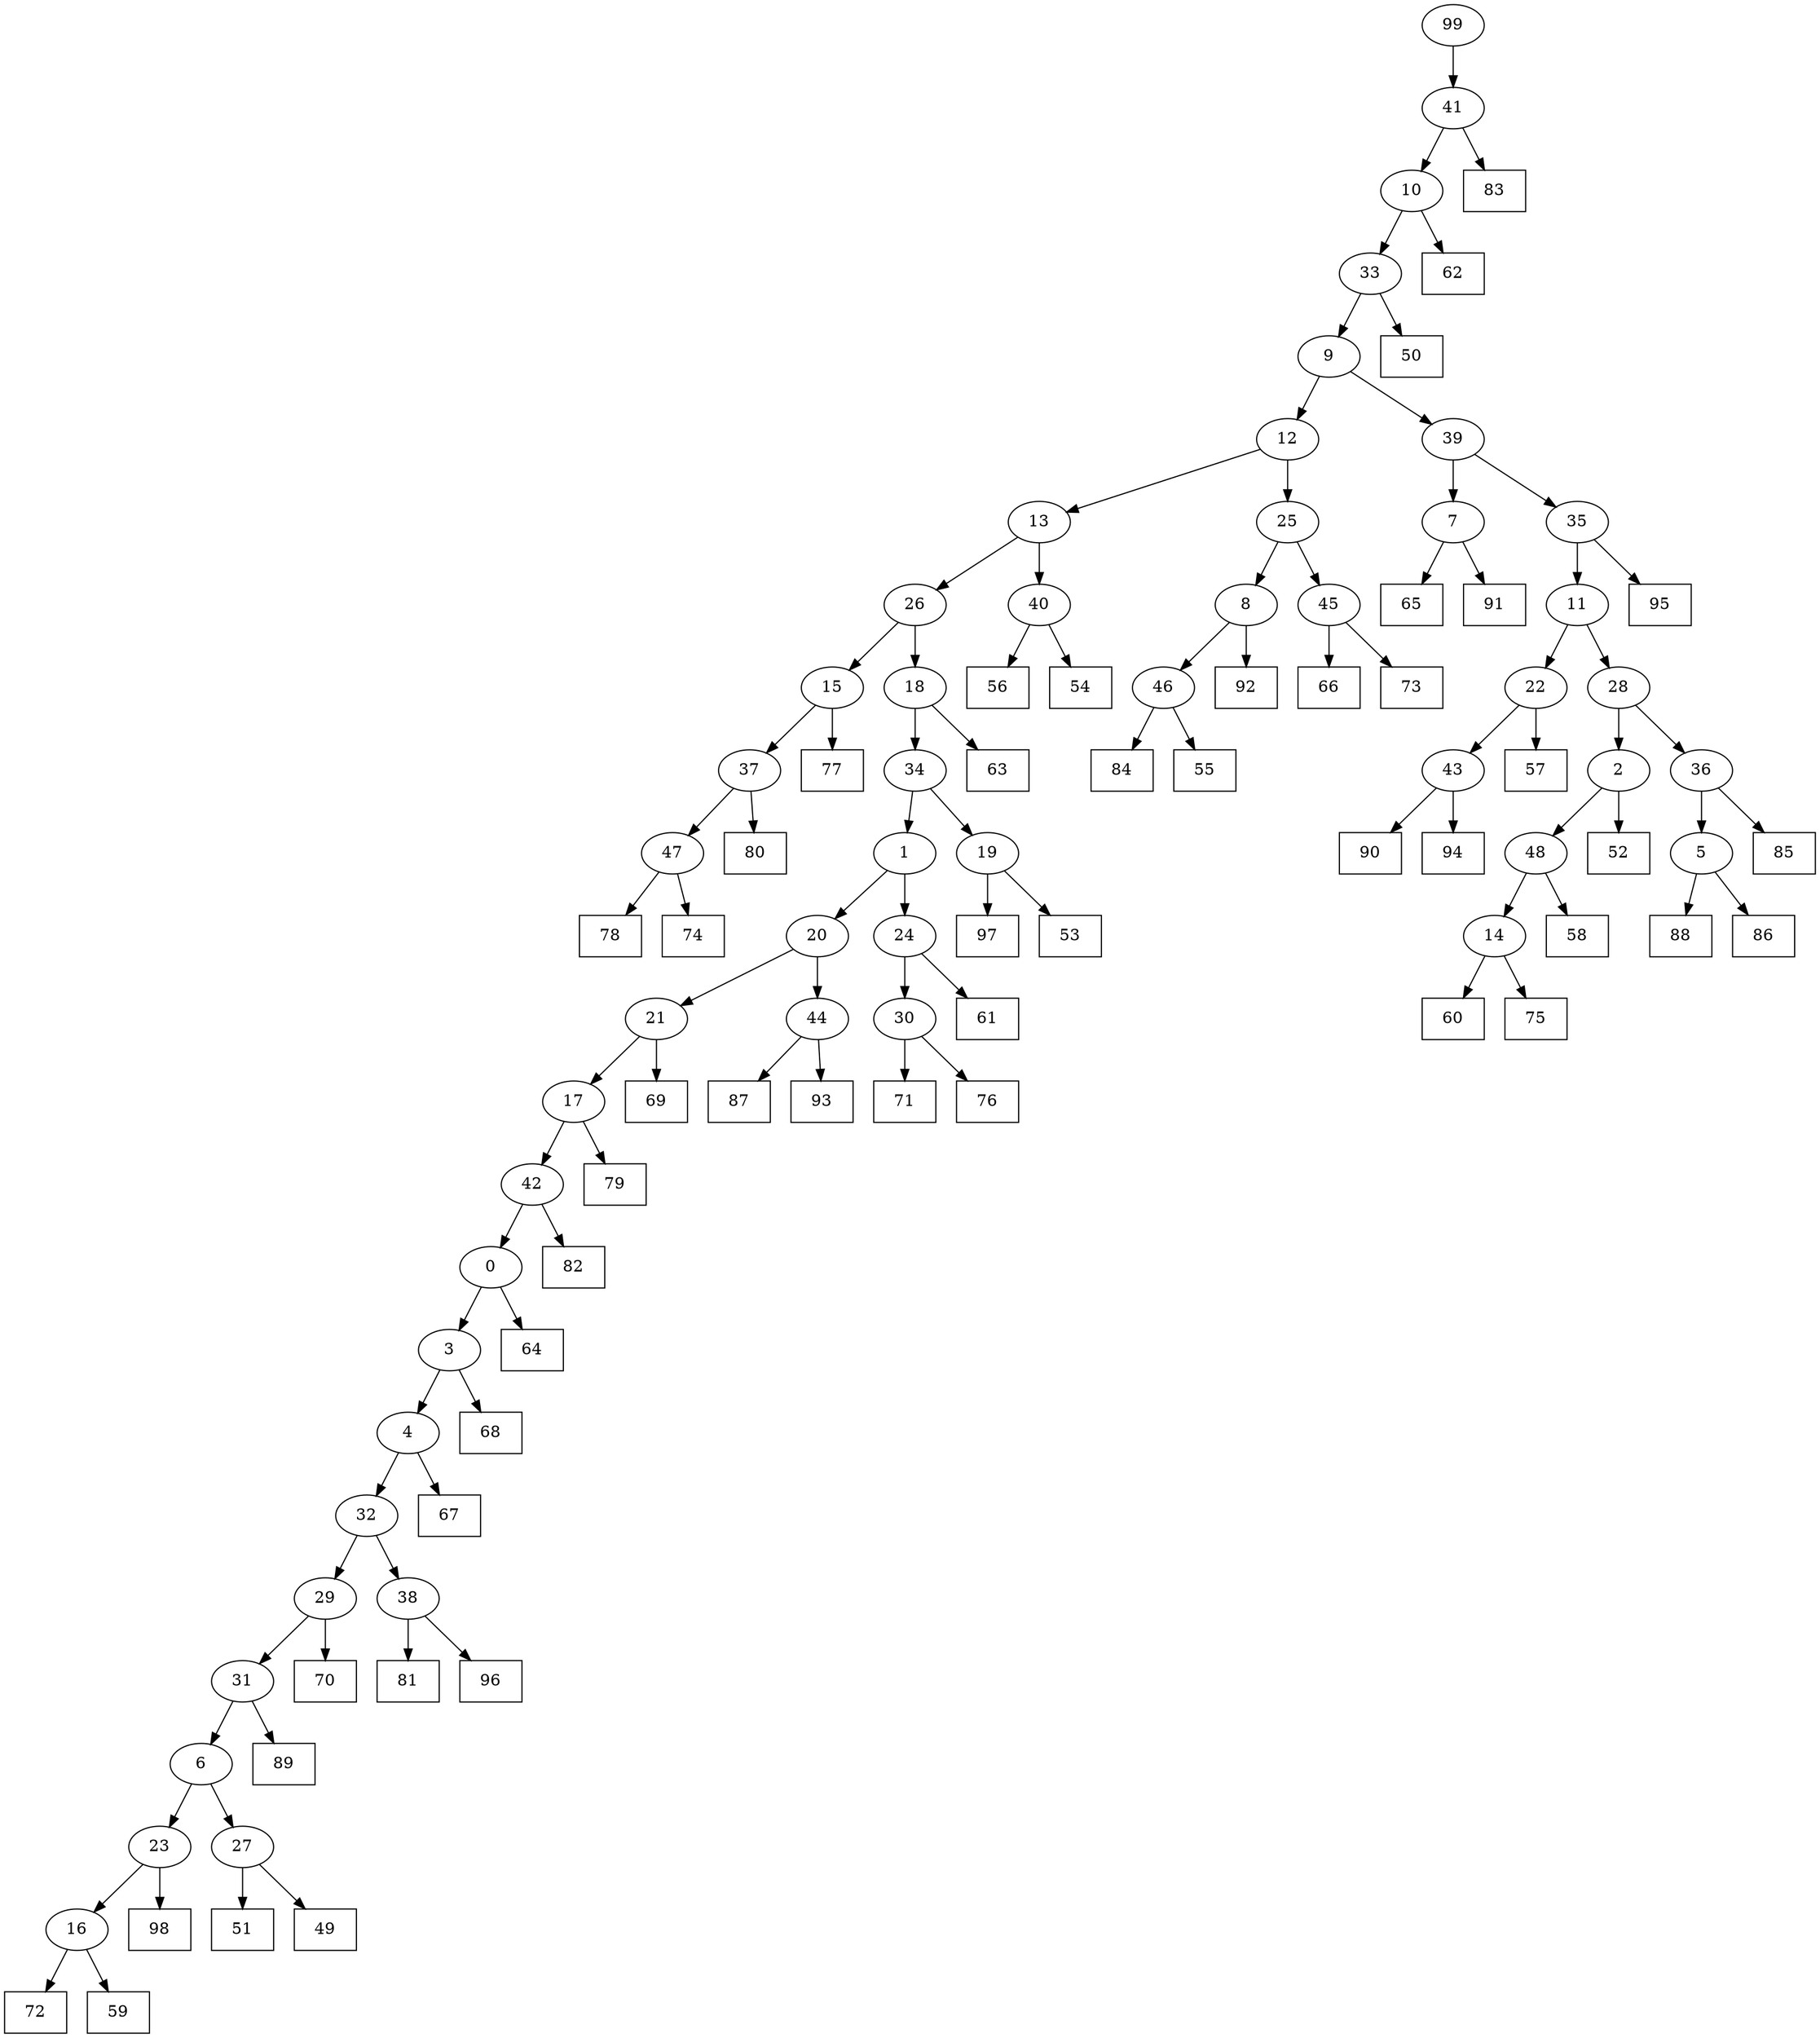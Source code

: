 digraph G {
0[label="0"];
1[label="1"];
2[label="2"];
3[label="3"];
4[label="4"];
5[label="5"];
6[label="6"];
7[label="7"];
8[label="8"];
9[label="9"];
10[label="10"];
11[label="11"];
12[label="12"];
13[label="13"];
14[label="14"];
15[label="15"];
16[label="16"];
17[label="17"];
18[label="18"];
19[label="19"];
20[label="20"];
21[label="21"];
22[label="22"];
23[label="23"];
24[label="24"];
25[label="25"];
26[label="26"];
27[label="27"];
28[label="28"];
29[label="29"];
30[label="30"];
31[label="31"];
32[label="32"];
33[label="33"];
34[label="34"];
35[label="35"];
36[label="36"];
37[label="37"];
38[label="38"];
39[label="39"];
40[label="40"];
41[label="41"];
42[label="42"];
43[label="43"];
44[label="44"];
45[label="45"];
46[label="46"];
47[label="47"];
48[label="48"];
49[shape=box,label="58"];
50[shape=box,label="61"];
51[shape=box,label="90"];
52[shape=box,label="69"];
53[shape=box,label="56"];
54[shape=box,label="97"];
55[shape=box,label="87"];
56[shape=box,label="65"];
57[shape=box,label="70"];
58[shape=box,label="63"];
59[shape=box,label="88"];
60[shape=box,label="51"];
61[shape=box,label="83"];
62[shape=box,label="82"];
63[shape=box,label="71"];
64[shape=box,label="85"];
65[shape=box,label="81"];
66[shape=box,label="66"];
67[shape=box,label="96"];
68[shape=box,label="93"];
69[shape=box,label="50"];
70[shape=box,label="67"];
71[shape=box,label="80"];
72[shape=box,label="57"];
73[shape=box,label="53"];
74[shape=box,label="68"];
75[shape=box,label="78"];
76[shape=box,label="62"];
77[shape=box,label="77"];
78[shape=box,label="95"];
79[shape=box,label="52"];
80[shape=box,label="54"];
81[shape=box,label="76"];
82[shape=box,label="49"];
83[shape=box,label="73"];
84[shape=box,label="60"];
85[shape=box,label="86"];
86[shape=box,label="94"];
87[shape=box,label="84"];
88[shape=box,label="64"];
89[shape=box,label="89"];
90[shape=box,label="74"];
91[shape=box,label="72"];
92[shape=box,label="79"];
93[shape=box,label="75"];
94[shape=box,label="59"];
95[shape=box,label="91"];
96[shape=box,label="98"];
97[shape=box,label="92"];
98[shape=box,label="55"];
99[label="99"];
35->78 ;
34->1 ;
19->54 ;
16->94 ;
18->58 ;
3->74 ;
22->72 ;
48->49 ;
46->98 ;
48->14 ;
0->3 ;
9->39 ;
10->76 ;
26->15 ;
34->19 ;
44->68 ;
47->90 ;
39->35 ;
35->11 ;
40->80 ;
1->20 ;
25->8 ;
8->97 ;
24->50 ;
31->6 ;
15->37 ;
3->4 ;
11->22 ;
8->46 ;
27->82 ;
16->91 ;
12->25 ;
29->31 ;
1->24 ;
5->59 ;
37->47 ;
47->75 ;
25->45 ;
45->66 ;
45->83 ;
26->18 ;
18->34 ;
14->93 ;
37->71 ;
30->63 ;
6->27 ;
27->60 ;
22->43 ;
43->51 ;
42->0 ;
0->88 ;
32->29 ;
19->73 ;
5->85 ;
4->70 ;
33->9 ;
24->30 ;
9->12 ;
17->92 ;
15->77 ;
38->67 ;
11->28 ;
13->26 ;
36->5 ;
30->81 ;
33->69 ;
28->2 ;
2->48 ;
20->21 ;
46->87 ;
32->38 ;
38->65 ;
31->89 ;
20->44 ;
44->55 ;
29->57 ;
4->32 ;
23->16 ;
12->13 ;
28->36 ;
14->84 ;
6->23 ;
23->96 ;
7->56 ;
13->40 ;
40->53 ;
2->79 ;
39->7 ;
7->95 ;
36->64 ;
42->62 ;
99->41 ;
41->61 ;
21->52 ;
21->17 ;
17->42 ;
43->86 ;
41->10 ;
10->33 ;
}
